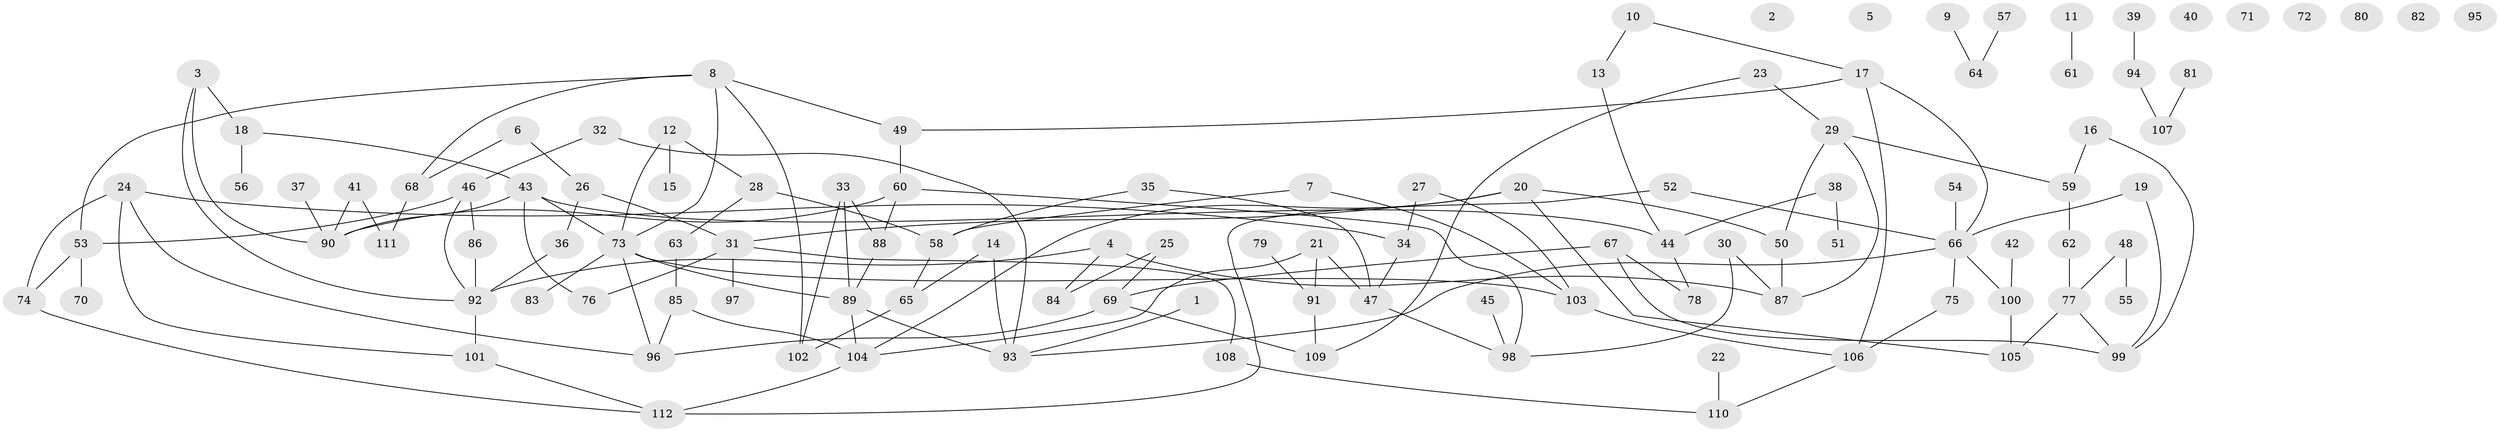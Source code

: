 // coarse degree distribution, {10: 0.02857142857142857, 4: 0.14285714285714285, 6: 0.17142857142857143, 1: 0.08571428571428572, 3: 0.22857142857142856, 2: 0.2, 5: 0.14285714285714285}
// Generated by graph-tools (version 1.1) at 2025/48/03/04/25 22:48:12]
// undirected, 112 vertices, 143 edges
graph export_dot {
  node [color=gray90,style=filled];
  1;
  2;
  3;
  4;
  5;
  6;
  7;
  8;
  9;
  10;
  11;
  12;
  13;
  14;
  15;
  16;
  17;
  18;
  19;
  20;
  21;
  22;
  23;
  24;
  25;
  26;
  27;
  28;
  29;
  30;
  31;
  32;
  33;
  34;
  35;
  36;
  37;
  38;
  39;
  40;
  41;
  42;
  43;
  44;
  45;
  46;
  47;
  48;
  49;
  50;
  51;
  52;
  53;
  54;
  55;
  56;
  57;
  58;
  59;
  60;
  61;
  62;
  63;
  64;
  65;
  66;
  67;
  68;
  69;
  70;
  71;
  72;
  73;
  74;
  75;
  76;
  77;
  78;
  79;
  80;
  81;
  82;
  83;
  84;
  85;
  86;
  87;
  88;
  89;
  90;
  91;
  92;
  93;
  94;
  95;
  96;
  97;
  98;
  99;
  100;
  101;
  102;
  103;
  104;
  105;
  106;
  107;
  108;
  109;
  110;
  111;
  112;
  1 -- 93;
  3 -- 18;
  3 -- 90;
  3 -- 92;
  4 -- 84;
  4 -- 87;
  4 -- 92;
  6 -- 26;
  6 -- 68;
  7 -- 58;
  7 -- 103;
  8 -- 49;
  8 -- 53;
  8 -- 68;
  8 -- 73;
  8 -- 102;
  9 -- 64;
  10 -- 13;
  10 -- 17;
  11 -- 61;
  12 -- 15;
  12 -- 28;
  12 -- 73;
  13 -- 44;
  14 -- 65;
  14 -- 93;
  16 -- 59;
  16 -- 99;
  17 -- 49;
  17 -- 66;
  17 -- 106;
  18 -- 43;
  18 -- 56;
  19 -- 66;
  19 -- 99;
  20 -- 31;
  20 -- 50;
  20 -- 104;
  20 -- 105;
  21 -- 47;
  21 -- 91;
  21 -- 104;
  22 -- 110;
  23 -- 29;
  23 -- 109;
  24 -- 34;
  24 -- 74;
  24 -- 96;
  24 -- 101;
  25 -- 69;
  25 -- 84;
  26 -- 31;
  26 -- 36;
  27 -- 34;
  27 -- 103;
  28 -- 58;
  28 -- 63;
  29 -- 50;
  29 -- 59;
  29 -- 87;
  30 -- 87;
  30 -- 98;
  31 -- 76;
  31 -- 97;
  31 -- 108;
  32 -- 46;
  32 -- 93;
  33 -- 88;
  33 -- 89;
  33 -- 102;
  34 -- 47;
  35 -- 47;
  35 -- 58;
  36 -- 92;
  37 -- 90;
  38 -- 44;
  38 -- 51;
  39 -- 94;
  41 -- 90;
  41 -- 111;
  42 -- 100;
  43 -- 44;
  43 -- 73;
  43 -- 76;
  43 -- 90;
  44 -- 78;
  45 -- 98;
  46 -- 53;
  46 -- 86;
  46 -- 92;
  47 -- 98;
  48 -- 55;
  48 -- 77;
  49 -- 60;
  50 -- 87;
  52 -- 66;
  52 -- 112;
  53 -- 70;
  53 -- 74;
  54 -- 66;
  57 -- 64;
  58 -- 65;
  59 -- 62;
  60 -- 88;
  60 -- 90;
  60 -- 98;
  62 -- 77;
  63 -- 85;
  65 -- 102;
  66 -- 75;
  66 -- 93;
  66 -- 100;
  67 -- 69;
  67 -- 78;
  67 -- 99;
  68 -- 111;
  69 -- 96;
  69 -- 109;
  73 -- 83;
  73 -- 89;
  73 -- 96;
  73 -- 103;
  74 -- 112;
  75 -- 106;
  77 -- 99;
  77 -- 105;
  79 -- 91;
  81 -- 107;
  85 -- 96;
  85 -- 104;
  86 -- 92;
  88 -- 89;
  89 -- 93;
  89 -- 104;
  91 -- 109;
  92 -- 101;
  94 -- 107;
  100 -- 105;
  101 -- 112;
  103 -- 106;
  104 -- 112;
  106 -- 110;
  108 -- 110;
}
